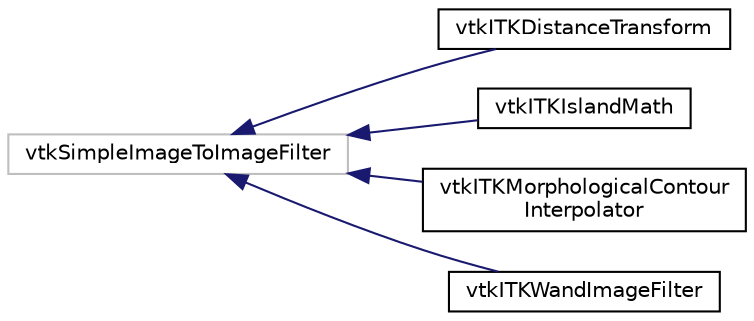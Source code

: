 digraph "Graphical Class Hierarchy"
{
  bgcolor="transparent";
  edge [fontname="Helvetica",fontsize="10",labelfontname="Helvetica",labelfontsize="10"];
  node [fontname="Helvetica",fontsize="10",shape=record];
  rankdir="LR";
  Node17 [label="vtkSimpleImageToImageFilter",height=0.2,width=0.4,color="grey75"];
  Node17 -> Node0 [dir="back",color="midnightblue",fontsize="10",style="solid",fontname="Helvetica"];
  Node0 [label="vtkITKDistanceTransform",height=0.2,width=0.4,color="black",URL="$classvtkITKDistanceTransform.html",tooltip="Wrapper class around itk::SignedMaurerDistanceMapImageFilter. "];
  Node17 -> Node19 [dir="back",color="midnightblue",fontsize="10",style="solid",fontname="Helvetica"];
  Node19 [label="vtkITKIslandMath",height=0.2,width=0.4,color="black",URL="$classvtkITKIslandMath.html",tooltip="ITK-based utilities for manipulating connected regions in label maps. Limitation: The filter does not..."];
  Node17 -> Node20 [dir="back",color="midnightblue",fontsize="10",style="solid",fontname="Helvetica"];
  Node20 [label="vtkITKMorphologicalContour\lInterpolator",height=0.2,width=0.4,color="black",URL="$classvtkITKMorphologicalContourInterpolator.html",tooltip="Wrapper class around itk::MorphologicalContourInterpolator. "];
  Node17 -> Node21 [dir="back",color="midnightblue",fontsize="10",style="solid",fontname="Helvetica"];
  Node21 [label="vtkITKWandImageFilter",height=0.2,width=0.4,color="black",URL="$classvtkITKWandImageFilter.html",tooltip="Wand tool implemented using connected threshold. "];
}
